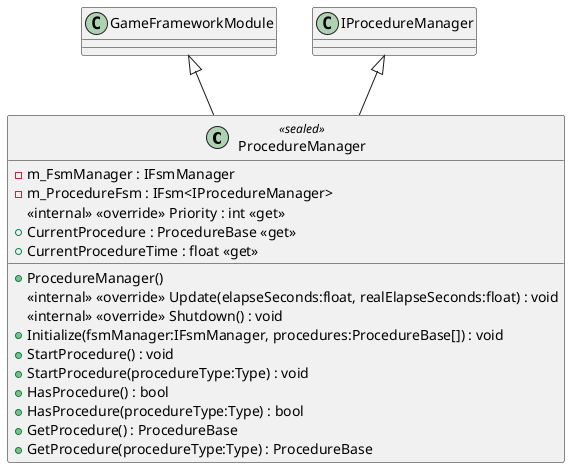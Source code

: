 @startuml
class ProcedureManager <<sealed>> {
    - m_FsmManager : IFsmManager
    - m_ProcedureFsm : IFsm<IProcedureManager>
    + ProcedureManager()
    <<internal>> <<override>> Priority : int <<get>>
    + CurrentProcedure : ProcedureBase <<get>>
    + CurrentProcedureTime : float <<get>>
    <<internal>> <<override>> Update(elapseSeconds:float, realElapseSeconds:float) : void
    <<internal>> <<override>> Shutdown() : void
    + Initialize(fsmManager:IFsmManager, procedures:ProcedureBase[]) : void
    + StartProcedure() : void
    + StartProcedure(procedureType:Type) : void
    + HasProcedure() : bool
    + HasProcedure(procedureType:Type) : bool
    + GetProcedure() : ProcedureBase
    + GetProcedure(procedureType:Type) : ProcedureBase
}
GameFrameworkModule <|-- ProcedureManager
IProcedureManager <|-- ProcedureManager
@enduml
